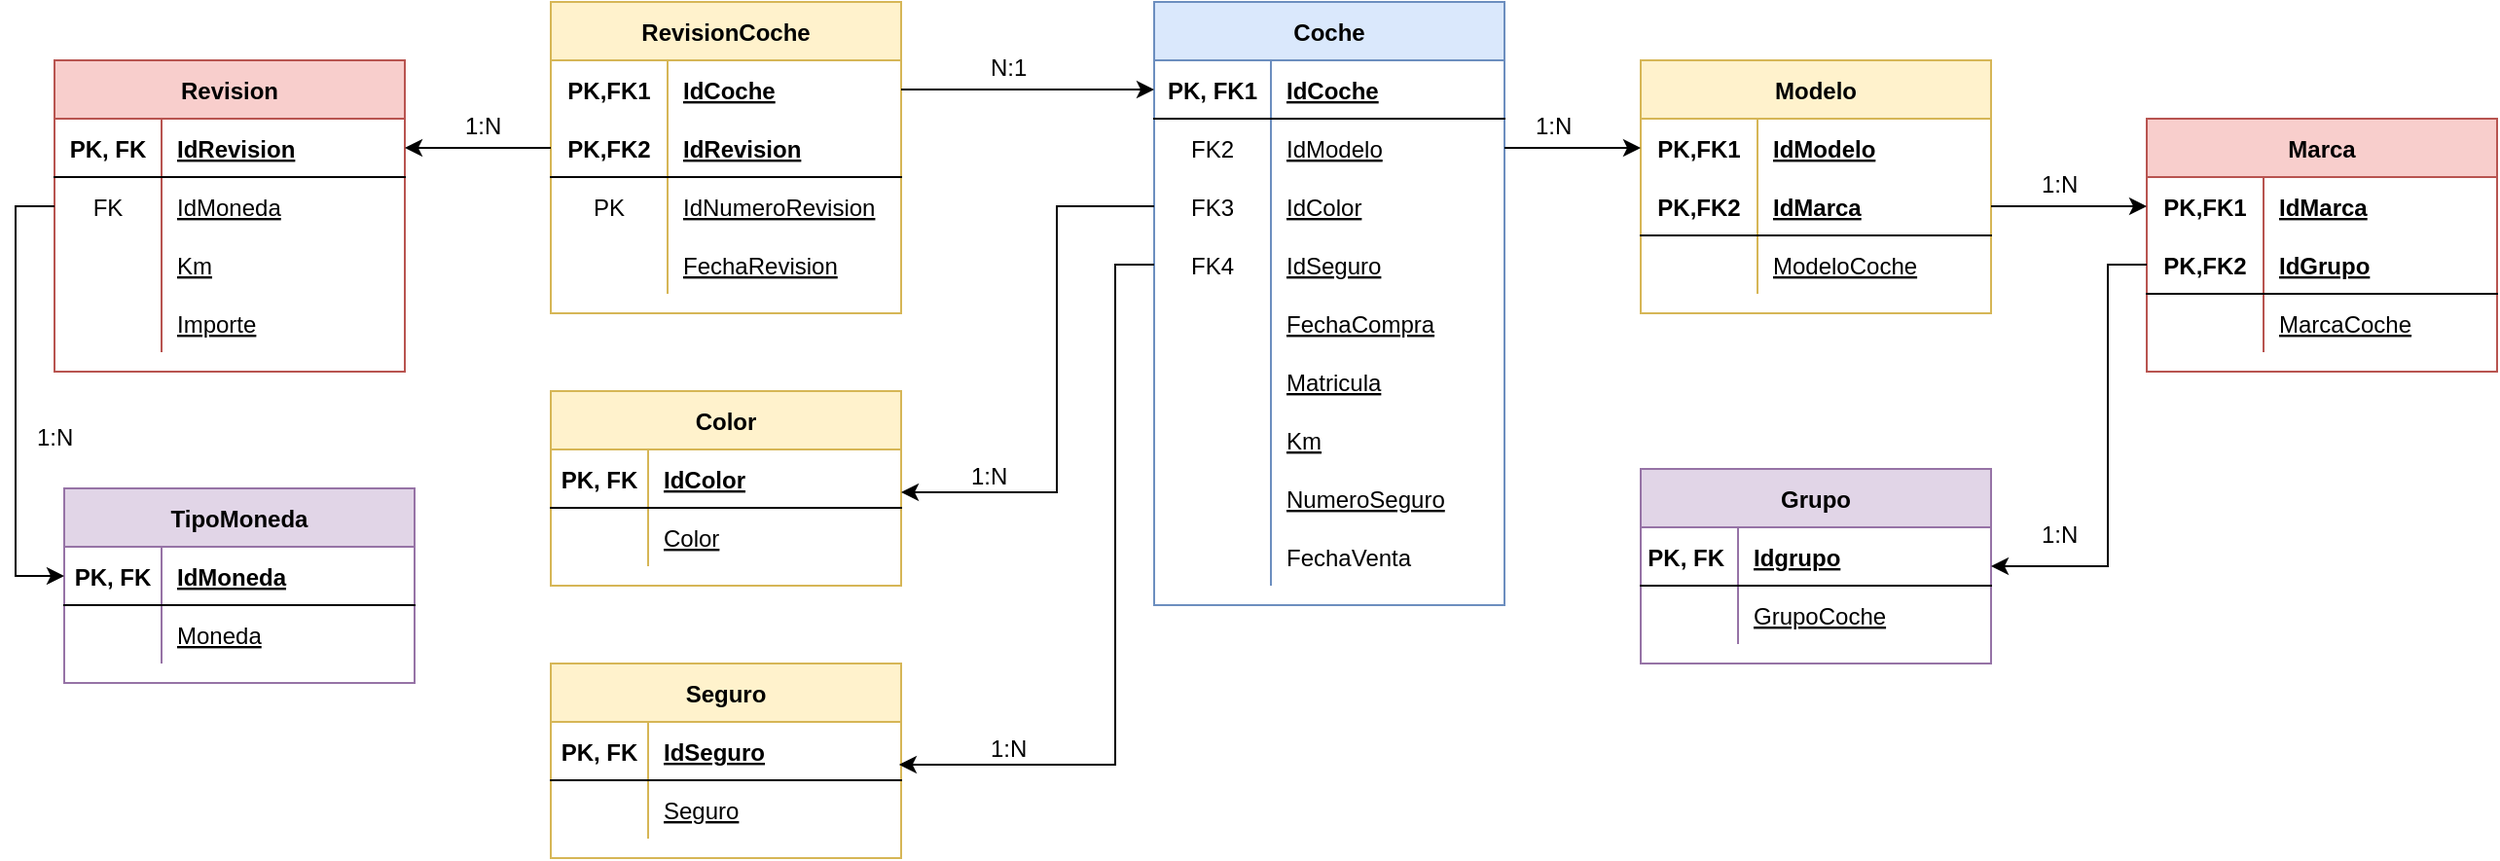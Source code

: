 <mxfile version="20.2.3" type="device"><diagram id="R2lEEEUBdFMjLlhIrx00" name="Page-1"><mxGraphModel dx="2272" dy="857" grid="1" gridSize="10" guides="1" tooltips="1" connect="1" arrows="1" fold="1" page="1" pageScale="1" pageWidth="850" pageHeight="1100" math="0" shadow="0" extFonts="Permanent Marker^https://fonts.googleapis.com/css?family=Permanent+Marker"><root><mxCell id="0"/><mxCell id="1" parent="0"/><mxCell id="zjKrVk-I1xaEQp4yaHte-1" value="Grupo" style="shape=table;startSize=30;container=1;collapsible=1;childLayout=tableLayout;fixedRows=1;rowLines=0;fontStyle=1;align=center;resizeLast=1;fillColor=#e1d5e7;strokeColor=#9673a6;" parent="1" vertex="1"><mxGeometry x="300" y="280" width="180" height="100" as="geometry"/></mxCell><mxCell id="zjKrVk-I1xaEQp4yaHte-2" value="" style="shape=tableRow;horizontal=0;startSize=0;swimlaneHead=0;swimlaneBody=0;fillColor=none;collapsible=0;dropTarget=0;points=[[0,0.5],[1,0.5]];portConstraint=eastwest;top=0;left=0;right=0;bottom=1;" parent="zjKrVk-I1xaEQp4yaHte-1" vertex="1"><mxGeometry y="30" width="180" height="30" as="geometry"/></mxCell><mxCell id="zjKrVk-I1xaEQp4yaHte-3" value="PK, FK " style="shape=partialRectangle;connectable=0;fillColor=none;top=0;left=0;bottom=0;right=0;fontStyle=1;overflow=hidden;" parent="zjKrVk-I1xaEQp4yaHte-2" vertex="1"><mxGeometry width="50" height="30" as="geometry"><mxRectangle width="50" height="30" as="alternateBounds"/></mxGeometry></mxCell><mxCell id="zjKrVk-I1xaEQp4yaHte-4" value="Idgrupo" style="shape=partialRectangle;connectable=0;fillColor=none;top=0;left=0;bottom=0;right=0;align=left;spacingLeft=6;fontStyle=5;overflow=hidden;" parent="zjKrVk-I1xaEQp4yaHte-2" vertex="1"><mxGeometry x="50" width="130" height="30" as="geometry"><mxRectangle width="130" height="30" as="alternateBounds"/></mxGeometry></mxCell><mxCell id="zjKrVk-I1xaEQp4yaHte-5" value="" style="shape=tableRow;horizontal=0;startSize=0;swimlaneHead=0;swimlaneBody=0;fillColor=none;collapsible=0;dropTarget=0;points=[[0,0.5],[1,0.5]];portConstraint=eastwest;top=0;left=0;right=0;bottom=0;" parent="zjKrVk-I1xaEQp4yaHte-1" vertex="1"><mxGeometry y="60" width="180" height="30" as="geometry"/></mxCell><mxCell id="zjKrVk-I1xaEQp4yaHte-6" value="" style="shape=partialRectangle;connectable=0;fillColor=none;top=0;left=0;bottom=0;right=0;editable=1;overflow=hidden;" parent="zjKrVk-I1xaEQp4yaHte-5" vertex="1"><mxGeometry width="50" height="30" as="geometry"><mxRectangle width="50" height="30" as="alternateBounds"/></mxGeometry></mxCell><mxCell id="zjKrVk-I1xaEQp4yaHte-7" value="GrupoCoche" style="shape=partialRectangle;connectable=0;fillColor=none;top=0;left=0;bottom=0;right=0;align=left;spacingLeft=6;overflow=hidden;fontStyle=4" parent="zjKrVk-I1xaEQp4yaHte-5" vertex="1"><mxGeometry x="50" width="130" height="30" as="geometry"><mxRectangle width="130" height="30" as="alternateBounds"/></mxGeometry></mxCell><mxCell id="zjKrVk-I1xaEQp4yaHte-27" value="Marca" style="shape=table;startSize=30;container=1;collapsible=1;childLayout=tableLayout;fixedRows=1;rowLines=0;fontStyle=1;align=center;resizeLast=1;fillColor=#f8cecc;strokeColor=#b85450;" parent="1" vertex="1"><mxGeometry x="560" y="100" width="180" height="130" as="geometry"/></mxCell><mxCell id="zjKrVk-I1xaEQp4yaHte-28" value="" style="shape=tableRow;horizontal=0;startSize=0;swimlaneHead=0;swimlaneBody=0;fillColor=none;collapsible=0;dropTarget=0;points=[[0,0.5],[1,0.5]];portConstraint=eastwest;top=0;left=0;right=0;bottom=0;" parent="zjKrVk-I1xaEQp4yaHte-27" vertex="1"><mxGeometry y="30" width="180" height="30" as="geometry"/></mxCell><mxCell id="zjKrVk-I1xaEQp4yaHte-29" value="PK,FK1" style="shape=partialRectangle;connectable=0;fillColor=none;top=0;left=0;bottom=0;right=0;fontStyle=1;overflow=hidden;" parent="zjKrVk-I1xaEQp4yaHte-28" vertex="1"><mxGeometry width="60" height="30" as="geometry"><mxRectangle width="60" height="30" as="alternateBounds"/></mxGeometry></mxCell><mxCell id="zjKrVk-I1xaEQp4yaHte-30" value="IdMarca" style="shape=partialRectangle;connectable=0;fillColor=none;top=0;left=0;bottom=0;right=0;align=left;spacingLeft=6;fontStyle=5;overflow=hidden;" parent="zjKrVk-I1xaEQp4yaHte-28" vertex="1"><mxGeometry x="60" width="120" height="30" as="geometry"><mxRectangle width="120" height="30" as="alternateBounds"/></mxGeometry></mxCell><mxCell id="zjKrVk-I1xaEQp4yaHte-31" value="" style="shape=tableRow;horizontal=0;startSize=0;swimlaneHead=0;swimlaneBody=0;fillColor=none;collapsible=0;dropTarget=0;points=[[0,0.5],[1,0.5]];portConstraint=eastwest;top=0;left=0;right=0;bottom=1;" parent="zjKrVk-I1xaEQp4yaHte-27" vertex="1"><mxGeometry y="60" width="180" height="30" as="geometry"/></mxCell><mxCell id="zjKrVk-I1xaEQp4yaHte-32" value="PK,FK2" style="shape=partialRectangle;connectable=0;fillColor=none;top=0;left=0;bottom=0;right=0;fontStyle=1;overflow=hidden;" parent="zjKrVk-I1xaEQp4yaHte-31" vertex="1"><mxGeometry width="60" height="30" as="geometry"><mxRectangle width="60" height="30" as="alternateBounds"/></mxGeometry></mxCell><mxCell id="zjKrVk-I1xaEQp4yaHte-33" value="IdGrupo" style="shape=partialRectangle;connectable=0;fillColor=none;top=0;left=0;bottom=0;right=0;align=left;spacingLeft=6;fontStyle=5;overflow=hidden;" parent="zjKrVk-I1xaEQp4yaHte-31" vertex="1"><mxGeometry x="60" width="120" height="30" as="geometry"><mxRectangle width="120" height="30" as="alternateBounds"/></mxGeometry></mxCell><mxCell id="zjKrVk-I1xaEQp4yaHte-34" value="" style="shape=tableRow;horizontal=0;startSize=0;swimlaneHead=0;swimlaneBody=0;fillColor=none;collapsible=0;dropTarget=0;points=[[0,0.5],[1,0.5]];portConstraint=eastwest;top=0;left=0;right=0;bottom=0;" parent="zjKrVk-I1xaEQp4yaHte-27" vertex="1"><mxGeometry y="90" width="180" height="30" as="geometry"/></mxCell><mxCell id="zjKrVk-I1xaEQp4yaHte-35" value="" style="shape=partialRectangle;connectable=0;fillColor=none;top=0;left=0;bottom=0;right=0;editable=1;overflow=hidden;" parent="zjKrVk-I1xaEQp4yaHte-34" vertex="1"><mxGeometry width="60" height="30" as="geometry"><mxRectangle width="60" height="30" as="alternateBounds"/></mxGeometry></mxCell><mxCell id="zjKrVk-I1xaEQp4yaHte-36" value="MarcaCoche" style="shape=partialRectangle;connectable=0;fillColor=none;top=0;left=0;bottom=0;right=0;align=left;spacingLeft=6;overflow=hidden;fontStyle=4" parent="zjKrVk-I1xaEQp4yaHte-34" vertex="1"><mxGeometry x="60" width="120" height="30" as="geometry"><mxRectangle width="120" height="30" as="alternateBounds"/></mxGeometry></mxCell><mxCell id="zjKrVk-I1xaEQp4yaHte-40" style="edgeStyle=orthogonalEdgeStyle;rounded=0;orthogonalLoop=1;jettySize=auto;html=1;exitX=0;exitY=0.5;exitDx=0;exitDy=0;entryX=1;entryY=0.5;entryDx=0;entryDy=0;" parent="1" source="zjKrVk-I1xaEQp4yaHte-31" target="zjKrVk-I1xaEQp4yaHte-1" edge="1"><mxGeometry relative="1" as="geometry"><Array as="points"><mxPoint x="540" y="175"/><mxPoint x="540" y="330"/></Array></mxGeometry></mxCell><mxCell id="zjKrVk-I1xaEQp4yaHte-41" value="Modelo" style="shape=table;startSize=30;container=1;collapsible=1;childLayout=tableLayout;fixedRows=1;rowLines=0;fontStyle=1;align=center;resizeLast=1;fillColor=#fff2cc;strokeColor=#d6b656;" parent="1" vertex="1"><mxGeometry x="300" y="70" width="180" height="130" as="geometry"/></mxCell><mxCell id="zjKrVk-I1xaEQp4yaHte-42" value="" style="shape=tableRow;horizontal=0;startSize=0;swimlaneHead=0;swimlaneBody=0;fillColor=none;collapsible=0;dropTarget=0;points=[[0,0.5],[1,0.5]];portConstraint=eastwest;top=0;left=0;right=0;bottom=0;" parent="zjKrVk-I1xaEQp4yaHte-41" vertex="1"><mxGeometry y="30" width="180" height="30" as="geometry"/></mxCell><mxCell id="zjKrVk-I1xaEQp4yaHte-43" value="PK,FK1" style="shape=partialRectangle;connectable=0;fillColor=none;top=0;left=0;bottom=0;right=0;fontStyle=1;overflow=hidden;" parent="zjKrVk-I1xaEQp4yaHte-42" vertex="1"><mxGeometry width="60" height="30" as="geometry"><mxRectangle width="60" height="30" as="alternateBounds"/></mxGeometry></mxCell><mxCell id="zjKrVk-I1xaEQp4yaHte-44" value="IdModelo" style="shape=partialRectangle;connectable=0;fillColor=none;top=0;left=0;bottom=0;right=0;align=left;spacingLeft=6;fontStyle=5;overflow=hidden;" parent="zjKrVk-I1xaEQp4yaHte-42" vertex="1"><mxGeometry x="60" width="120" height="30" as="geometry"><mxRectangle width="120" height="30" as="alternateBounds"/></mxGeometry></mxCell><mxCell id="zjKrVk-I1xaEQp4yaHte-45" value="" style="shape=tableRow;horizontal=0;startSize=0;swimlaneHead=0;swimlaneBody=0;fillColor=none;collapsible=0;dropTarget=0;points=[[0,0.5],[1,0.5]];portConstraint=eastwest;top=0;left=0;right=0;bottom=1;" parent="zjKrVk-I1xaEQp4yaHte-41" vertex="1"><mxGeometry y="60" width="180" height="30" as="geometry"/></mxCell><mxCell id="zjKrVk-I1xaEQp4yaHte-46" value="PK,FK2" style="shape=partialRectangle;connectable=0;fillColor=none;top=0;left=0;bottom=0;right=0;fontStyle=1;overflow=hidden;" parent="zjKrVk-I1xaEQp4yaHte-45" vertex="1"><mxGeometry width="60" height="30" as="geometry"><mxRectangle width="60" height="30" as="alternateBounds"/></mxGeometry></mxCell><mxCell id="zjKrVk-I1xaEQp4yaHte-47" value="IdMarca" style="shape=partialRectangle;connectable=0;fillColor=none;top=0;left=0;bottom=0;right=0;align=left;spacingLeft=6;fontStyle=5;overflow=hidden;" parent="zjKrVk-I1xaEQp4yaHte-45" vertex="1"><mxGeometry x="60" width="120" height="30" as="geometry"><mxRectangle width="120" height="30" as="alternateBounds"/></mxGeometry></mxCell><mxCell id="zjKrVk-I1xaEQp4yaHte-48" value="" style="shape=tableRow;horizontal=0;startSize=0;swimlaneHead=0;swimlaneBody=0;fillColor=none;collapsible=0;dropTarget=0;points=[[0,0.5],[1,0.5]];portConstraint=eastwest;top=0;left=0;right=0;bottom=0;" parent="zjKrVk-I1xaEQp4yaHte-41" vertex="1"><mxGeometry y="90" width="180" height="30" as="geometry"/></mxCell><mxCell id="zjKrVk-I1xaEQp4yaHte-49" value="" style="shape=partialRectangle;connectable=0;fillColor=none;top=0;left=0;bottom=0;right=0;editable=1;overflow=hidden;" parent="zjKrVk-I1xaEQp4yaHte-48" vertex="1"><mxGeometry width="60" height="30" as="geometry"><mxRectangle width="60" height="30" as="alternateBounds"/></mxGeometry></mxCell><mxCell id="zjKrVk-I1xaEQp4yaHte-50" value="ModeloCoche" style="shape=partialRectangle;connectable=0;fillColor=none;top=0;left=0;bottom=0;right=0;align=left;spacingLeft=6;overflow=hidden;fontStyle=4" parent="zjKrVk-I1xaEQp4yaHte-48" vertex="1"><mxGeometry x="60" width="120" height="30" as="geometry"><mxRectangle width="120" height="30" as="alternateBounds"/></mxGeometry></mxCell><mxCell id="zjKrVk-I1xaEQp4yaHte-54" style="edgeStyle=orthogonalEdgeStyle;rounded=0;orthogonalLoop=1;jettySize=auto;html=1;exitX=1;exitY=0.5;exitDx=0;exitDy=0;" parent="1" source="zjKrVk-I1xaEQp4yaHte-45" target="zjKrVk-I1xaEQp4yaHte-28" edge="1"><mxGeometry relative="1" as="geometry"/></mxCell><mxCell id="zjKrVk-I1xaEQp4yaHte-68" value="Coche" style="shape=table;startSize=30;container=1;collapsible=1;childLayout=tableLayout;fixedRows=1;rowLines=0;fontStyle=1;align=center;resizeLast=1;fillColor=#dae8fc;strokeColor=#6c8ebf;" parent="1" vertex="1"><mxGeometry x="50" y="40" width="180" height="310" as="geometry"/></mxCell><mxCell id="zjKrVk-I1xaEQp4yaHte-69" value="" style="shape=tableRow;horizontal=0;startSize=0;swimlaneHead=0;swimlaneBody=0;fillColor=none;collapsible=0;dropTarget=0;points=[[0,0.5],[1,0.5]];portConstraint=eastwest;top=0;left=0;right=0;bottom=1;" parent="zjKrVk-I1xaEQp4yaHte-68" vertex="1"><mxGeometry y="30" width="180" height="30" as="geometry"/></mxCell><mxCell id="zjKrVk-I1xaEQp4yaHte-70" value="PK, FK1" style="shape=partialRectangle;connectable=0;fillColor=none;top=0;left=0;bottom=0;right=0;fontStyle=1;overflow=hidden;" parent="zjKrVk-I1xaEQp4yaHte-69" vertex="1"><mxGeometry width="60" height="30" as="geometry"><mxRectangle width="60" height="30" as="alternateBounds"/></mxGeometry></mxCell><mxCell id="zjKrVk-I1xaEQp4yaHte-71" value="IdCoche" style="shape=partialRectangle;connectable=0;fillColor=none;top=0;left=0;bottom=0;right=0;align=left;spacingLeft=6;fontStyle=5;overflow=hidden;" parent="zjKrVk-I1xaEQp4yaHte-69" vertex="1"><mxGeometry x="60" width="120" height="30" as="geometry"><mxRectangle width="120" height="30" as="alternateBounds"/></mxGeometry></mxCell><mxCell id="zjKrVk-I1xaEQp4yaHte-72" value="" style="shape=tableRow;horizontal=0;startSize=0;swimlaneHead=0;swimlaneBody=0;fillColor=none;collapsible=0;dropTarget=0;points=[[0,0.5],[1,0.5]];portConstraint=eastwest;top=0;left=0;right=0;bottom=0;" parent="zjKrVk-I1xaEQp4yaHte-68" vertex="1"><mxGeometry y="60" width="180" height="30" as="geometry"/></mxCell><mxCell id="zjKrVk-I1xaEQp4yaHte-73" value="FK2" style="shape=partialRectangle;connectable=0;fillColor=none;top=0;left=0;bottom=0;right=0;editable=1;overflow=hidden;" parent="zjKrVk-I1xaEQp4yaHte-72" vertex="1"><mxGeometry width="60" height="30" as="geometry"><mxRectangle width="60" height="30" as="alternateBounds"/></mxGeometry></mxCell><mxCell id="zjKrVk-I1xaEQp4yaHte-74" value="IdModelo" style="shape=partialRectangle;connectable=0;fillColor=none;top=0;left=0;bottom=0;right=0;align=left;spacingLeft=6;overflow=hidden;fontStyle=4" parent="zjKrVk-I1xaEQp4yaHte-72" vertex="1"><mxGeometry x="60" width="120" height="30" as="geometry"><mxRectangle width="120" height="30" as="alternateBounds"/></mxGeometry></mxCell><mxCell id="zjKrVk-I1xaEQp4yaHte-75" value="" style="shape=tableRow;horizontal=0;startSize=0;swimlaneHead=0;swimlaneBody=0;fillColor=none;collapsible=0;dropTarget=0;points=[[0,0.5],[1,0.5]];portConstraint=eastwest;top=0;left=0;right=0;bottom=0;" parent="zjKrVk-I1xaEQp4yaHte-68" vertex="1"><mxGeometry y="90" width="180" height="30" as="geometry"/></mxCell><mxCell id="zjKrVk-I1xaEQp4yaHte-76" value="FK3" style="shape=partialRectangle;connectable=0;fillColor=none;top=0;left=0;bottom=0;right=0;editable=1;overflow=hidden;" parent="zjKrVk-I1xaEQp4yaHte-75" vertex="1"><mxGeometry width="60" height="30" as="geometry"><mxRectangle width="60" height="30" as="alternateBounds"/></mxGeometry></mxCell><mxCell id="zjKrVk-I1xaEQp4yaHte-77" value="IdColor" style="shape=partialRectangle;connectable=0;fillColor=none;top=0;left=0;bottom=0;right=0;align=left;spacingLeft=6;overflow=hidden;fontStyle=4" parent="zjKrVk-I1xaEQp4yaHte-75" vertex="1"><mxGeometry x="60" width="120" height="30" as="geometry"><mxRectangle width="120" height="30" as="alternateBounds"/></mxGeometry></mxCell><mxCell id="zjKrVk-I1xaEQp4yaHte-78" value="" style="shape=tableRow;horizontal=0;startSize=0;swimlaneHead=0;swimlaneBody=0;fillColor=none;collapsible=0;dropTarget=0;points=[[0,0.5],[1,0.5]];portConstraint=eastwest;top=0;left=0;right=0;bottom=0;" parent="zjKrVk-I1xaEQp4yaHte-68" vertex="1"><mxGeometry y="120" width="180" height="30" as="geometry"/></mxCell><mxCell id="zjKrVk-I1xaEQp4yaHte-79" value="FK4" style="shape=partialRectangle;connectable=0;fillColor=none;top=0;left=0;bottom=0;right=0;editable=1;overflow=hidden;" parent="zjKrVk-I1xaEQp4yaHte-78" vertex="1"><mxGeometry width="60" height="30" as="geometry"><mxRectangle width="60" height="30" as="alternateBounds"/></mxGeometry></mxCell><mxCell id="zjKrVk-I1xaEQp4yaHte-80" value="IdSeguro" style="shape=partialRectangle;connectable=0;fillColor=none;top=0;left=0;bottom=0;right=0;align=left;spacingLeft=6;overflow=hidden;fontStyle=4" parent="zjKrVk-I1xaEQp4yaHte-78" vertex="1"><mxGeometry x="60" width="120" height="30" as="geometry"><mxRectangle width="120" height="30" as="alternateBounds"/></mxGeometry></mxCell><mxCell id="zjKrVk-I1xaEQp4yaHte-81" value="" style="shape=tableRow;horizontal=0;startSize=0;swimlaneHead=0;swimlaneBody=0;fillColor=none;collapsible=0;dropTarget=0;points=[[0,0.5],[1,0.5]];portConstraint=eastwest;top=0;left=0;right=0;bottom=0;" parent="zjKrVk-I1xaEQp4yaHte-68" vertex="1"><mxGeometry y="150" width="180" height="30" as="geometry"/></mxCell><mxCell id="zjKrVk-I1xaEQp4yaHte-82" value="" style="shape=partialRectangle;connectable=0;fillColor=none;top=0;left=0;bottom=0;right=0;editable=1;overflow=hidden;" parent="zjKrVk-I1xaEQp4yaHte-81" vertex="1"><mxGeometry width="60" height="30" as="geometry"><mxRectangle width="60" height="30" as="alternateBounds"/></mxGeometry></mxCell><mxCell id="zjKrVk-I1xaEQp4yaHte-83" value="FechaCompra" style="shape=partialRectangle;connectable=0;fillColor=none;top=0;left=0;bottom=0;right=0;align=left;spacingLeft=6;overflow=hidden;fontStyle=4" parent="zjKrVk-I1xaEQp4yaHte-81" vertex="1"><mxGeometry x="60" width="120" height="30" as="geometry"><mxRectangle width="120" height="30" as="alternateBounds"/></mxGeometry></mxCell><mxCell id="zjKrVk-I1xaEQp4yaHte-84" value="" style="shape=tableRow;horizontal=0;startSize=0;swimlaneHead=0;swimlaneBody=0;fillColor=none;collapsible=0;dropTarget=0;points=[[0,0.5],[1,0.5]];portConstraint=eastwest;top=0;left=0;right=0;bottom=0;" parent="zjKrVk-I1xaEQp4yaHte-68" vertex="1"><mxGeometry y="180" width="180" height="30" as="geometry"/></mxCell><mxCell id="zjKrVk-I1xaEQp4yaHte-85" value="" style="shape=partialRectangle;connectable=0;fillColor=none;top=0;left=0;bottom=0;right=0;editable=1;overflow=hidden;" parent="zjKrVk-I1xaEQp4yaHte-84" vertex="1"><mxGeometry width="60" height="30" as="geometry"><mxRectangle width="60" height="30" as="alternateBounds"/></mxGeometry></mxCell><mxCell id="zjKrVk-I1xaEQp4yaHte-86" value="Matricula" style="shape=partialRectangle;connectable=0;fillColor=none;top=0;left=0;bottom=0;right=0;align=left;spacingLeft=6;overflow=hidden;fontStyle=4" parent="zjKrVk-I1xaEQp4yaHte-84" vertex="1"><mxGeometry x="60" width="120" height="30" as="geometry"><mxRectangle width="120" height="30" as="alternateBounds"/></mxGeometry></mxCell><mxCell id="zjKrVk-I1xaEQp4yaHte-87" value="" style="shape=tableRow;horizontal=0;startSize=0;swimlaneHead=0;swimlaneBody=0;fillColor=none;collapsible=0;dropTarget=0;points=[[0,0.5],[1,0.5]];portConstraint=eastwest;top=0;left=0;right=0;bottom=0;" parent="zjKrVk-I1xaEQp4yaHte-68" vertex="1"><mxGeometry y="210" width="180" height="30" as="geometry"/></mxCell><mxCell id="zjKrVk-I1xaEQp4yaHte-88" value="" style="shape=partialRectangle;connectable=0;fillColor=none;top=0;left=0;bottom=0;right=0;editable=1;overflow=hidden;" parent="zjKrVk-I1xaEQp4yaHte-87" vertex="1"><mxGeometry width="60" height="30" as="geometry"><mxRectangle width="60" height="30" as="alternateBounds"/></mxGeometry></mxCell><mxCell id="zjKrVk-I1xaEQp4yaHte-89" value="Km" style="shape=partialRectangle;connectable=0;fillColor=none;top=0;left=0;bottom=0;right=0;align=left;spacingLeft=6;overflow=hidden;fontStyle=4" parent="zjKrVk-I1xaEQp4yaHte-87" vertex="1"><mxGeometry x="60" width="120" height="30" as="geometry"><mxRectangle width="120" height="30" as="alternateBounds"/></mxGeometry></mxCell><mxCell id="zjKrVk-I1xaEQp4yaHte-90" value="" style="shape=tableRow;horizontal=0;startSize=0;swimlaneHead=0;swimlaneBody=0;fillColor=none;collapsible=0;dropTarget=0;points=[[0,0.5],[1,0.5]];portConstraint=eastwest;top=0;left=0;right=0;bottom=0;" parent="zjKrVk-I1xaEQp4yaHte-68" vertex="1"><mxGeometry y="240" width="180" height="30" as="geometry"/></mxCell><mxCell id="zjKrVk-I1xaEQp4yaHte-91" value="" style="shape=partialRectangle;connectable=0;fillColor=none;top=0;left=0;bottom=0;right=0;editable=1;overflow=hidden;" parent="zjKrVk-I1xaEQp4yaHte-90" vertex="1"><mxGeometry width="60" height="30" as="geometry"><mxRectangle width="60" height="30" as="alternateBounds"/></mxGeometry></mxCell><mxCell id="zjKrVk-I1xaEQp4yaHte-92" value="NumeroSeguro" style="shape=partialRectangle;connectable=0;fillColor=none;top=0;left=0;bottom=0;right=0;align=left;spacingLeft=6;overflow=hidden;fontStyle=4" parent="zjKrVk-I1xaEQp4yaHte-90" vertex="1"><mxGeometry x="60" width="120" height="30" as="geometry"><mxRectangle width="120" height="30" as="alternateBounds"/></mxGeometry></mxCell><mxCell id="zjKrVk-I1xaEQp4yaHte-93" value="" style="shape=tableRow;horizontal=0;startSize=0;swimlaneHead=0;swimlaneBody=0;fillColor=none;collapsible=0;dropTarget=0;points=[[0,0.5],[1,0.5]];portConstraint=eastwest;top=0;left=0;right=0;bottom=0;" parent="zjKrVk-I1xaEQp4yaHte-68" vertex="1"><mxGeometry y="270" width="180" height="30" as="geometry"/></mxCell><mxCell id="zjKrVk-I1xaEQp4yaHte-94" value="" style="shape=partialRectangle;connectable=0;fillColor=none;top=0;left=0;bottom=0;right=0;editable=1;overflow=hidden;" parent="zjKrVk-I1xaEQp4yaHte-93" vertex="1"><mxGeometry width="60" height="30" as="geometry"><mxRectangle width="60" height="30" as="alternateBounds"/></mxGeometry></mxCell><mxCell id="zjKrVk-I1xaEQp4yaHte-95" value="FechaVenta" style="shape=partialRectangle;connectable=0;fillColor=none;top=0;left=0;bottom=0;right=0;align=left;spacingLeft=6;overflow=hidden;" parent="zjKrVk-I1xaEQp4yaHte-93" vertex="1"><mxGeometry x="60" width="120" height="30" as="geometry"><mxRectangle width="120" height="30" as="alternateBounds"/></mxGeometry></mxCell><mxCell id="zjKrVk-I1xaEQp4yaHte-96" style="edgeStyle=orthogonalEdgeStyle;rounded=0;orthogonalLoop=1;jettySize=auto;html=1;exitX=1;exitY=0.5;exitDx=0;exitDy=0;entryX=0;entryY=0.5;entryDx=0;entryDy=0;" parent="1" source="zjKrVk-I1xaEQp4yaHte-72" target="zjKrVk-I1xaEQp4yaHte-42" edge="1"><mxGeometry relative="1" as="geometry"/></mxCell><mxCell id="zjKrVk-I1xaEQp4yaHte-97" value="Color" style="shape=table;startSize=30;container=1;collapsible=1;childLayout=tableLayout;fixedRows=1;rowLines=0;fontStyle=1;align=center;resizeLast=1;fillColor=#fff2cc;strokeColor=#d6b656;" parent="1" vertex="1"><mxGeometry x="-260" y="240" width="180" height="100" as="geometry"/></mxCell><mxCell id="zjKrVk-I1xaEQp4yaHte-98" value="" style="shape=tableRow;horizontal=0;startSize=0;swimlaneHead=0;swimlaneBody=0;fillColor=none;collapsible=0;dropTarget=0;points=[[0,0.5],[1,0.5]];portConstraint=eastwest;top=0;left=0;right=0;bottom=1;" parent="zjKrVk-I1xaEQp4yaHte-97" vertex="1"><mxGeometry y="30" width="180" height="30" as="geometry"/></mxCell><mxCell id="zjKrVk-I1xaEQp4yaHte-99" value="PK, FK" style="shape=partialRectangle;connectable=0;fillColor=none;top=0;left=0;bottom=0;right=0;fontStyle=1;overflow=hidden;" parent="zjKrVk-I1xaEQp4yaHte-98" vertex="1"><mxGeometry width="50" height="30" as="geometry"><mxRectangle width="50" height="30" as="alternateBounds"/></mxGeometry></mxCell><mxCell id="zjKrVk-I1xaEQp4yaHte-100" value="IdColor" style="shape=partialRectangle;connectable=0;fillColor=none;top=0;left=0;bottom=0;right=0;align=left;spacingLeft=6;fontStyle=5;overflow=hidden;" parent="zjKrVk-I1xaEQp4yaHte-98" vertex="1"><mxGeometry x="50" width="130" height="30" as="geometry"><mxRectangle width="130" height="30" as="alternateBounds"/></mxGeometry></mxCell><mxCell id="zjKrVk-I1xaEQp4yaHte-101" value="" style="shape=tableRow;horizontal=0;startSize=0;swimlaneHead=0;swimlaneBody=0;fillColor=none;collapsible=0;dropTarget=0;points=[[0,0.5],[1,0.5]];portConstraint=eastwest;top=0;left=0;right=0;bottom=0;" parent="zjKrVk-I1xaEQp4yaHte-97" vertex="1"><mxGeometry y="60" width="180" height="30" as="geometry"/></mxCell><mxCell id="zjKrVk-I1xaEQp4yaHte-102" value="" style="shape=partialRectangle;connectable=0;fillColor=none;top=0;left=0;bottom=0;right=0;editable=1;overflow=hidden;" parent="zjKrVk-I1xaEQp4yaHte-101" vertex="1"><mxGeometry width="50" height="30" as="geometry"><mxRectangle width="50" height="30" as="alternateBounds"/></mxGeometry></mxCell><mxCell id="zjKrVk-I1xaEQp4yaHte-103" value="Color" style="shape=partialRectangle;connectable=0;fillColor=none;top=0;left=0;bottom=0;right=0;align=left;spacingLeft=6;overflow=hidden;fontStyle=4" parent="zjKrVk-I1xaEQp4yaHte-101" vertex="1"><mxGeometry x="50" width="130" height="30" as="geometry"><mxRectangle width="130" height="30" as="alternateBounds"/></mxGeometry></mxCell><mxCell id="zjKrVk-I1xaEQp4yaHte-110" value="Seguro" style="shape=table;startSize=30;container=1;collapsible=1;childLayout=tableLayout;fixedRows=1;rowLines=0;fontStyle=1;align=center;resizeLast=1;fillColor=#fff2cc;strokeColor=#d6b656;" parent="1" vertex="1"><mxGeometry x="-260" y="380" width="180" height="100" as="geometry"/></mxCell><mxCell id="zjKrVk-I1xaEQp4yaHte-111" value="" style="shape=tableRow;horizontal=0;startSize=0;swimlaneHead=0;swimlaneBody=0;fillColor=none;collapsible=0;dropTarget=0;points=[[0,0.5],[1,0.5]];portConstraint=eastwest;top=0;left=0;right=0;bottom=1;" parent="zjKrVk-I1xaEQp4yaHte-110" vertex="1"><mxGeometry y="30" width="180" height="30" as="geometry"/></mxCell><mxCell id="zjKrVk-I1xaEQp4yaHte-112" value="PK, FK" style="shape=partialRectangle;connectable=0;fillColor=none;top=0;left=0;bottom=0;right=0;fontStyle=1;overflow=hidden;" parent="zjKrVk-I1xaEQp4yaHte-111" vertex="1"><mxGeometry width="50" height="30" as="geometry"><mxRectangle width="50" height="30" as="alternateBounds"/></mxGeometry></mxCell><mxCell id="zjKrVk-I1xaEQp4yaHte-113" value="IdSeguro" style="shape=partialRectangle;connectable=0;fillColor=none;top=0;left=0;bottom=0;right=0;align=left;spacingLeft=6;fontStyle=5;overflow=hidden;" parent="zjKrVk-I1xaEQp4yaHte-111" vertex="1"><mxGeometry x="50" width="130" height="30" as="geometry"><mxRectangle width="130" height="30" as="alternateBounds"/></mxGeometry></mxCell><mxCell id="zjKrVk-I1xaEQp4yaHte-114" value="" style="shape=tableRow;horizontal=0;startSize=0;swimlaneHead=0;swimlaneBody=0;fillColor=none;collapsible=0;dropTarget=0;points=[[0,0.5],[1,0.5]];portConstraint=eastwest;top=0;left=0;right=0;bottom=0;" parent="zjKrVk-I1xaEQp4yaHte-110" vertex="1"><mxGeometry y="60" width="180" height="30" as="geometry"/></mxCell><mxCell id="zjKrVk-I1xaEQp4yaHte-115" value="" style="shape=partialRectangle;connectable=0;fillColor=none;top=0;left=0;bottom=0;right=0;editable=1;overflow=hidden;" parent="zjKrVk-I1xaEQp4yaHte-114" vertex="1"><mxGeometry width="50" height="30" as="geometry"><mxRectangle width="50" height="30" as="alternateBounds"/></mxGeometry></mxCell><mxCell id="zjKrVk-I1xaEQp4yaHte-116" value="Seguro" style="shape=partialRectangle;connectable=0;fillColor=none;top=0;left=0;bottom=0;right=0;align=left;spacingLeft=6;overflow=hidden;fontStyle=4" parent="zjKrVk-I1xaEQp4yaHte-114" vertex="1"><mxGeometry x="50" width="130" height="30" as="geometry"><mxRectangle width="130" height="30" as="alternateBounds"/></mxGeometry></mxCell><mxCell id="zjKrVk-I1xaEQp4yaHte-117" style="edgeStyle=orthogonalEdgeStyle;rounded=0;orthogonalLoop=1;jettySize=auto;html=1;exitX=0;exitY=0.5;exitDx=0;exitDy=0;entryX=1;entryY=0.733;entryDx=0;entryDy=0;entryPerimeter=0;" parent="1" source="zjKrVk-I1xaEQp4yaHte-75" target="zjKrVk-I1xaEQp4yaHte-98" edge="1"><mxGeometry relative="1" as="geometry"><Array as="points"><mxPoint y="145"/><mxPoint y="292"/></Array></mxGeometry></mxCell><mxCell id="zjKrVk-I1xaEQp4yaHte-118" style="edgeStyle=orthogonalEdgeStyle;rounded=0;orthogonalLoop=1;jettySize=auto;html=1;exitX=0;exitY=0.5;exitDx=0;exitDy=0;entryX=0.994;entryY=0.733;entryDx=0;entryDy=0;entryPerimeter=0;" parent="1" source="zjKrVk-I1xaEQp4yaHte-78" target="zjKrVk-I1xaEQp4yaHte-111" edge="1"><mxGeometry relative="1" as="geometry"><Array as="points"><mxPoint x="30" y="175"/><mxPoint x="30" y="432"/></Array></mxGeometry></mxCell><mxCell id="zjKrVk-I1xaEQp4yaHte-119" value="RevisionCoche" style="shape=table;startSize=30;container=1;collapsible=1;childLayout=tableLayout;fixedRows=1;rowLines=0;fontStyle=1;align=center;resizeLast=1;fillColor=#fff2cc;strokeColor=#d6b656;" parent="1" vertex="1"><mxGeometry x="-260" y="40" width="180" height="160" as="geometry"/></mxCell><mxCell id="zjKrVk-I1xaEQp4yaHte-120" value="" style="shape=tableRow;horizontal=0;startSize=0;swimlaneHead=0;swimlaneBody=0;fillColor=none;collapsible=0;dropTarget=0;points=[[0,0.5],[1,0.5]];portConstraint=eastwest;top=0;left=0;right=0;bottom=0;" parent="zjKrVk-I1xaEQp4yaHte-119" vertex="1"><mxGeometry y="30" width="180" height="30" as="geometry"/></mxCell><mxCell id="zjKrVk-I1xaEQp4yaHte-121" value="PK,FK1" style="shape=partialRectangle;connectable=0;fillColor=none;top=0;left=0;bottom=0;right=0;fontStyle=1;overflow=hidden;" parent="zjKrVk-I1xaEQp4yaHte-120" vertex="1"><mxGeometry width="60" height="30" as="geometry"><mxRectangle width="60" height="30" as="alternateBounds"/></mxGeometry></mxCell><mxCell id="zjKrVk-I1xaEQp4yaHte-122" value="IdCoche" style="shape=partialRectangle;connectable=0;fillColor=none;top=0;left=0;bottom=0;right=0;align=left;spacingLeft=6;fontStyle=5;overflow=hidden;" parent="zjKrVk-I1xaEQp4yaHte-120" vertex="1"><mxGeometry x="60" width="120" height="30" as="geometry"><mxRectangle width="120" height="30" as="alternateBounds"/></mxGeometry></mxCell><mxCell id="zjKrVk-I1xaEQp4yaHte-123" value="" style="shape=tableRow;horizontal=0;startSize=0;swimlaneHead=0;swimlaneBody=0;fillColor=none;collapsible=0;dropTarget=0;points=[[0,0.5],[1,0.5]];portConstraint=eastwest;top=0;left=0;right=0;bottom=1;" parent="zjKrVk-I1xaEQp4yaHte-119" vertex="1"><mxGeometry y="60" width="180" height="30" as="geometry"/></mxCell><mxCell id="zjKrVk-I1xaEQp4yaHte-124" value="PK,FK2" style="shape=partialRectangle;connectable=0;fillColor=none;top=0;left=0;bottom=0;right=0;fontStyle=1;overflow=hidden;" parent="zjKrVk-I1xaEQp4yaHte-123" vertex="1"><mxGeometry width="60" height="30" as="geometry"><mxRectangle width="60" height="30" as="alternateBounds"/></mxGeometry></mxCell><mxCell id="zjKrVk-I1xaEQp4yaHte-125" value="IdRevision" style="shape=partialRectangle;connectable=0;fillColor=none;top=0;left=0;bottom=0;right=0;align=left;spacingLeft=6;fontStyle=5;overflow=hidden;" parent="zjKrVk-I1xaEQp4yaHte-123" vertex="1"><mxGeometry x="60" width="120" height="30" as="geometry"><mxRectangle width="120" height="30" as="alternateBounds"/></mxGeometry></mxCell><mxCell id="zjKrVk-I1xaEQp4yaHte-126" value="" style="shape=tableRow;horizontal=0;startSize=0;swimlaneHead=0;swimlaneBody=0;fillColor=none;collapsible=0;dropTarget=0;points=[[0,0.5],[1,0.5]];portConstraint=eastwest;top=0;left=0;right=0;bottom=0;" parent="zjKrVk-I1xaEQp4yaHte-119" vertex="1"><mxGeometry y="90" width="180" height="30" as="geometry"/></mxCell><mxCell id="zjKrVk-I1xaEQp4yaHte-127" value="PK" style="shape=partialRectangle;connectable=0;fillColor=none;top=0;left=0;bottom=0;right=0;editable=1;overflow=hidden;" parent="zjKrVk-I1xaEQp4yaHte-126" vertex="1"><mxGeometry width="60" height="30" as="geometry"><mxRectangle width="60" height="30" as="alternateBounds"/></mxGeometry></mxCell><mxCell id="zjKrVk-I1xaEQp4yaHte-128" value="IdNumeroRevision" style="shape=partialRectangle;connectable=0;fillColor=none;top=0;left=0;bottom=0;right=0;align=left;spacingLeft=6;overflow=hidden;fontStyle=4" parent="zjKrVk-I1xaEQp4yaHte-126" vertex="1"><mxGeometry x="60" width="120" height="30" as="geometry"><mxRectangle width="120" height="30" as="alternateBounds"/></mxGeometry></mxCell><mxCell id="zjKrVk-I1xaEQp4yaHte-129" value="" style="shape=tableRow;horizontal=0;startSize=0;swimlaneHead=0;swimlaneBody=0;fillColor=none;collapsible=0;dropTarget=0;points=[[0,0.5],[1,0.5]];portConstraint=eastwest;top=0;left=0;right=0;bottom=0;" parent="zjKrVk-I1xaEQp4yaHte-119" vertex="1"><mxGeometry y="120" width="180" height="30" as="geometry"/></mxCell><mxCell id="zjKrVk-I1xaEQp4yaHte-130" value="" style="shape=partialRectangle;connectable=0;fillColor=none;top=0;left=0;bottom=0;right=0;editable=1;overflow=hidden;" parent="zjKrVk-I1xaEQp4yaHte-129" vertex="1"><mxGeometry width="60" height="30" as="geometry"><mxRectangle width="60" height="30" as="alternateBounds"/></mxGeometry></mxCell><mxCell id="zjKrVk-I1xaEQp4yaHte-131" value="FechaRevision" style="shape=partialRectangle;connectable=0;fillColor=none;top=0;left=0;bottom=0;right=0;align=left;spacingLeft=6;overflow=hidden;fontStyle=4" parent="zjKrVk-I1xaEQp4yaHte-129" vertex="1"><mxGeometry x="60" width="120" height="30" as="geometry"><mxRectangle width="120" height="30" as="alternateBounds"/></mxGeometry></mxCell><mxCell id="zjKrVk-I1xaEQp4yaHte-132" style="edgeStyle=orthogonalEdgeStyle;rounded=0;orthogonalLoop=1;jettySize=auto;html=1;entryX=0;entryY=0.5;entryDx=0;entryDy=0;" parent="1" source="zjKrVk-I1xaEQp4yaHte-120" target="zjKrVk-I1xaEQp4yaHte-69" edge="1"><mxGeometry relative="1" as="geometry"/></mxCell><mxCell id="zjKrVk-I1xaEQp4yaHte-146" value="Revision" style="shape=table;startSize=30;container=1;collapsible=1;childLayout=tableLayout;fixedRows=1;rowLines=0;fontStyle=1;align=center;resizeLast=1;fillColor=#f8cecc;strokeColor=#b85450;" parent="1" vertex="1"><mxGeometry x="-515" y="70" width="180" height="160" as="geometry"/></mxCell><mxCell id="zjKrVk-I1xaEQp4yaHte-147" value="" style="shape=tableRow;horizontal=0;startSize=0;swimlaneHead=0;swimlaneBody=0;fillColor=none;collapsible=0;dropTarget=0;points=[[0,0.5],[1,0.5]];portConstraint=eastwest;top=0;left=0;right=0;bottom=1;" parent="zjKrVk-I1xaEQp4yaHte-146" vertex="1"><mxGeometry y="30" width="180" height="30" as="geometry"/></mxCell><mxCell id="zjKrVk-I1xaEQp4yaHte-148" value="PK, FK" style="shape=partialRectangle;connectable=0;fillColor=none;top=0;left=0;bottom=0;right=0;fontStyle=1;overflow=hidden;" parent="zjKrVk-I1xaEQp4yaHte-147" vertex="1"><mxGeometry width="55" height="30" as="geometry"><mxRectangle width="55" height="30" as="alternateBounds"/></mxGeometry></mxCell><mxCell id="zjKrVk-I1xaEQp4yaHte-149" value="IdRevision" style="shape=partialRectangle;connectable=0;fillColor=none;top=0;left=0;bottom=0;right=0;align=left;spacingLeft=6;fontStyle=5;overflow=hidden;" parent="zjKrVk-I1xaEQp4yaHte-147" vertex="1"><mxGeometry x="55" width="125" height="30" as="geometry"><mxRectangle width="125" height="30" as="alternateBounds"/></mxGeometry></mxCell><mxCell id="zjKrVk-I1xaEQp4yaHte-150" value="" style="shape=tableRow;horizontal=0;startSize=0;swimlaneHead=0;swimlaneBody=0;fillColor=none;collapsible=0;dropTarget=0;points=[[0,0.5],[1,0.5]];portConstraint=eastwest;top=0;left=0;right=0;bottom=0;" parent="zjKrVk-I1xaEQp4yaHte-146" vertex="1"><mxGeometry y="60" width="180" height="30" as="geometry"/></mxCell><mxCell id="zjKrVk-I1xaEQp4yaHte-151" value="FK" style="shape=partialRectangle;connectable=0;fillColor=none;top=0;left=0;bottom=0;right=0;editable=1;overflow=hidden;" parent="zjKrVk-I1xaEQp4yaHte-150" vertex="1"><mxGeometry width="55" height="30" as="geometry"><mxRectangle width="55" height="30" as="alternateBounds"/></mxGeometry></mxCell><mxCell id="zjKrVk-I1xaEQp4yaHte-152" value="IdMoneda" style="shape=partialRectangle;connectable=0;fillColor=none;top=0;left=0;bottom=0;right=0;align=left;spacingLeft=6;overflow=hidden;fontStyle=4" parent="zjKrVk-I1xaEQp4yaHte-150" vertex="1"><mxGeometry x="55" width="125" height="30" as="geometry"><mxRectangle width="125" height="30" as="alternateBounds"/></mxGeometry></mxCell><mxCell id="zjKrVk-I1xaEQp4yaHte-153" value="" style="shape=tableRow;horizontal=0;startSize=0;swimlaneHead=0;swimlaneBody=0;fillColor=none;collapsible=0;dropTarget=0;points=[[0,0.5],[1,0.5]];portConstraint=eastwest;top=0;left=0;right=0;bottom=0;" parent="zjKrVk-I1xaEQp4yaHte-146" vertex="1"><mxGeometry y="90" width="180" height="30" as="geometry"/></mxCell><mxCell id="zjKrVk-I1xaEQp4yaHte-154" value="" style="shape=partialRectangle;connectable=0;fillColor=none;top=0;left=0;bottom=0;right=0;editable=1;overflow=hidden;" parent="zjKrVk-I1xaEQp4yaHte-153" vertex="1"><mxGeometry width="55" height="30" as="geometry"><mxRectangle width="55" height="30" as="alternateBounds"/></mxGeometry></mxCell><mxCell id="zjKrVk-I1xaEQp4yaHte-155" value="Km" style="shape=partialRectangle;connectable=0;fillColor=none;top=0;left=0;bottom=0;right=0;align=left;spacingLeft=6;overflow=hidden;fontStyle=4" parent="zjKrVk-I1xaEQp4yaHte-153" vertex="1"><mxGeometry x="55" width="125" height="30" as="geometry"><mxRectangle width="125" height="30" as="alternateBounds"/></mxGeometry></mxCell><mxCell id="zjKrVk-I1xaEQp4yaHte-156" value="" style="shape=tableRow;horizontal=0;startSize=0;swimlaneHead=0;swimlaneBody=0;fillColor=none;collapsible=0;dropTarget=0;points=[[0,0.5],[1,0.5]];portConstraint=eastwest;top=0;left=0;right=0;bottom=0;" parent="zjKrVk-I1xaEQp4yaHte-146" vertex="1"><mxGeometry y="120" width="180" height="30" as="geometry"/></mxCell><mxCell id="zjKrVk-I1xaEQp4yaHte-157" value="" style="shape=partialRectangle;connectable=0;fillColor=none;top=0;left=0;bottom=0;right=0;editable=1;overflow=hidden;" parent="zjKrVk-I1xaEQp4yaHte-156" vertex="1"><mxGeometry width="55" height="30" as="geometry"><mxRectangle width="55" height="30" as="alternateBounds"/></mxGeometry></mxCell><mxCell id="zjKrVk-I1xaEQp4yaHte-158" value="Importe" style="shape=partialRectangle;connectable=0;fillColor=none;top=0;left=0;bottom=0;right=0;align=left;spacingLeft=6;overflow=hidden;fontStyle=4" parent="zjKrVk-I1xaEQp4yaHte-156" vertex="1"><mxGeometry x="55" width="125" height="30" as="geometry"><mxRectangle width="125" height="30" as="alternateBounds"/></mxGeometry></mxCell><mxCell id="zjKrVk-I1xaEQp4yaHte-160" style="edgeStyle=orthogonalEdgeStyle;rounded=0;orthogonalLoop=1;jettySize=auto;html=1;exitX=0;exitY=0.5;exitDx=0;exitDy=0;entryX=1;entryY=0.5;entryDx=0;entryDy=0;" parent="1" source="zjKrVk-I1xaEQp4yaHte-123" target="zjKrVk-I1xaEQp4yaHte-147" edge="1"><mxGeometry relative="1" as="geometry"/></mxCell><mxCell id="zjKrVk-I1xaEQp4yaHte-161" value="TipoMoneda" style="shape=table;startSize=30;container=1;collapsible=1;childLayout=tableLayout;fixedRows=1;rowLines=0;fontStyle=1;align=center;resizeLast=1;fillColor=#e1d5e7;strokeColor=#9673a6;" parent="1" vertex="1"><mxGeometry x="-510" y="290" width="180" height="100" as="geometry"/></mxCell><mxCell id="zjKrVk-I1xaEQp4yaHte-162" value="" style="shape=tableRow;horizontal=0;startSize=0;swimlaneHead=0;swimlaneBody=0;fillColor=none;collapsible=0;dropTarget=0;points=[[0,0.5],[1,0.5]];portConstraint=eastwest;top=0;left=0;right=0;bottom=1;" parent="zjKrVk-I1xaEQp4yaHte-161" vertex="1"><mxGeometry y="30" width="180" height="30" as="geometry"/></mxCell><mxCell id="zjKrVk-I1xaEQp4yaHte-163" value="PK, FK" style="shape=partialRectangle;connectable=0;fillColor=none;top=0;left=0;bottom=0;right=0;fontStyle=1;overflow=hidden;" parent="zjKrVk-I1xaEQp4yaHte-162" vertex="1"><mxGeometry width="50" height="30" as="geometry"><mxRectangle width="50" height="30" as="alternateBounds"/></mxGeometry></mxCell><mxCell id="zjKrVk-I1xaEQp4yaHte-164" value="IdMoneda" style="shape=partialRectangle;connectable=0;fillColor=none;top=0;left=0;bottom=0;right=0;align=left;spacingLeft=6;fontStyle=5;overflow=hidden;" parent="zjKrVk-I1xaEQp4yaHte-162" vertex="1"><mxGeometry x="50" width="130" height="30" as="geometry"><mxRectangle width="130" height="30" as="alternateBounds"/></mxGeometry></mxCell><mxCell id="zjKrVk-I1xaEQp4yaHte-165" value="" style="shape=tableRow;horizontal=0;startSize=0;swimlaneHead=0;swimlaneBody=0;fillColor=none;collapsible=0;dropTarget=0;points=[[0,0.5],[1,0.5]];portConstraint=eastwest;top=0;left=0;right=0;bottom=0;" parent="zjKrVk-I1xaEQp4yaHte-161" vertex="1"><mxGeometry y="60" width="180" height="30" as="geometry"/></mxCell><mxCell id="zjKrVk-I1xaEQp4yaHte-166" value="" style="shape=partialRectangle;connectable=0;fillColor=none;top=0;left=0;bottom=0;right=0;editable=1;overflow=hidden;" parent="zjKrVk-I1xaEQp4yaHte-165" vertex="1"><mxGeometry width="50" height="30" as="geometry"><mxRectangle width="50" height="30" as="alternateBounds"/></mxGeometry></mxCell><mxCell id="zjKrVk-I1xaEQp4yaHte-167" value="Moneda" style="shape=partialRectangle;connectable=0;fillColor=none;top=0;left=0;bottom=0;right=0;align=left;spacingLeft=6;overflow=hidden;fontStyle=4" parent="zjKrVk-I1xaEQp4yaHte-165" vertex="1"><mxGeometry x="50" width="130" height="30" as="geometry"><mxRectangle width="130" height="30" as="alternateBounds"/></mxGeometry></mxCell><mxCell id="zjKrVk-I1xaEQp4yaHte-174" style="edgeStyle=orthogonalEdgeStyle;rounded=0;orthogonalLoop=1;jettySize=auto;html=1;exitX=0;exitY=0.5;exitDx=0;exitDy=0;entryX=0;entryY=0.5;entryDx=0;entryDy=0;" parent="1" source="zjKrVk-I1xaEQp4yaHte-150" target="zjKrVk-I1xaEQp4yaHte-162" edge="1"><mxGeometry relative="1" as="geometry"/></mxCell><mxCell id="zjKrVk-I1xaEQp4yaHte-175" value="1:N" style="text;strokeColor=none;fillColor=none;spacingLeft=4;spacingRight=4;overflow=hidden;rotatable=0;points=[[0,0.5],[1,0.5]];portConstraint=eastwest;fontSize=12;" parent="1" vertex="1"><mxGeometry x="-530" y="250" width="40" height="30" as="geometry"/></mxCell><mxCell id="zjKrVk-I1xaEQp4yaHte-183" value="1:N" style="text;strokeColor=none;fillColor=none;spacingLeft=4;spacingRight=4;overflow=hidden;rotatable=0;points=[[0,0.5],[1,0.5]];portConstraint=eastwest;fontSize=12;" parent="1" vertex="1"><mxGeometry x="-40" y="410" width="40" height="30" as="geometry"/></mxCell><mxCell id="zjKrVk-I1xaEQp4yaHte-184" value="1:N" style="text;strokeColor=none;fillColor=none;spacingLeft=4;spacingRight=4;overflow=hidden;rotatable=0;points=[[0,0.5],[1,0.5]];portConstraint=eastwest;fontSize=12;" parent="1" vertex="1"><mxGeometry x="-50" y="270" width="40" height="30" as="geometry"/></mxCell><mxCell id="zjKrVk-I1xaEQp4yaHte-185" value="1:N" style="text;strokeColor=none;fillColor=none;spacingLeft=4;spacingRight=4;overflow=hidden;rotatable=0;points=[[0,0.5],[1,0.5]];portConstraint=eastwest;fontSize=12;" parent="1" vertex="1"><mxGeometry x="500" y="300" width="40" height="30" as="geometry"/></mxCell><mxCell id="zjKrVk-I1xaEQp4yaHte-186" value="1:N" style="text;strokeColor=none;fillColor=none;spacingLeft=4;spacingRight=4;overflow=hidden;rotatable=0;points=[[0,0.5],[1,0.5]];portConstraint=eastwest;fontSize=12;" parent="1" vertex="1"><mxGeometry x="500" y="120" width="40" height="30" as="geometry"/></mxCell><mxCell id="zjKrVk-I1xaEQp4yaHte-187" value="1:N" style="text;strokeColor=none;fillColor=none;spacingLeft=4;spacingRight=4;overflow=hidden;rotatable=0;points=[[0,0.5],[1,0.5]];portConstraint=eastwest;fontSize=12;" parent="1" vertex="1"><mxGeometry x="240" y="90" width="40" height="30" as="geometry"/></mxCell><mxCell id="zjKrVk-I1xaEQp4yaHte-188" value="1:N" style="text;strokeColor=none;fillColor=none;spacingLeft=4;spacingRight=4;overflow=hidden;rotatable=0;points=[[0,0.5],[1,0.5]];portConstraint=eastwest;fontSize=12;" parent="1" vertex="1"><mxGeometry x="-310" y="90" width="40" height="30" as="geometry"/></mxCell><mxCell id="zjKrVk-I1xaEQp4yaHte-189" value="N:1" style="text;strokeColor=none;fillColor=none;spacingLeft=4;spacingRight=4;overflow=hidden;rotatable=0;points=[[0,0.5],[1,0.5]];portConstraint=eastwest;fontSize=12;" parent="1" vertex="1"><mxGeometry x="-40" y="60" width="40" height="30" as="geometry"/></mxCell></root></mxGraphModel></diagram></mxfile>